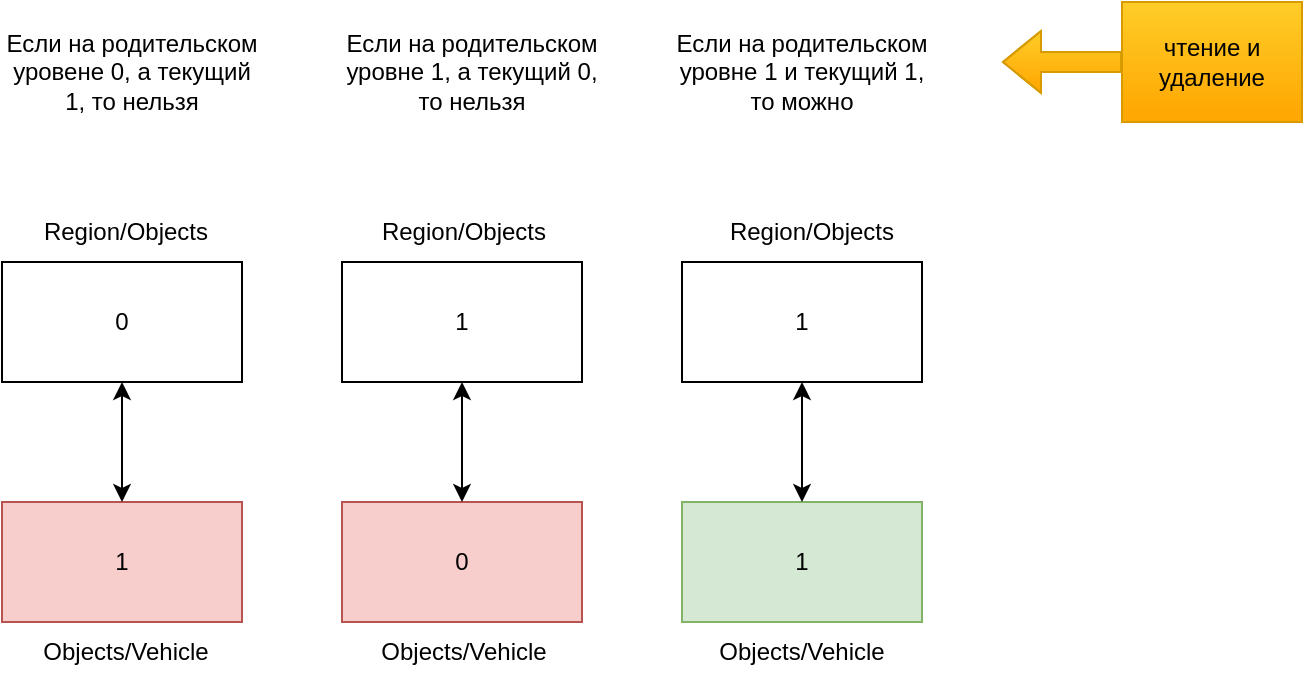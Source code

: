 <mxfile version="24.0.7" type="github">
  <diagram name="Страница — 1" id="iKRGOs-kZH4LMtyvEoL7">
    <mxGraphModel dx="1195" dy="653" grid="1" gridSize="10" guides="1" tooltips="1" connect="1" arrows="1" fold="1" page="1" pageScale="1" pageWidth="827" pageHeight="1169" math="0" shadow="0">
      <root>
        <mxCell id="0" />
        <mxCell id="1" parent="0" />
        <mxCell id="6E6YvKyOXuB3MpSZR_gs-1" value="0" style="rounded=0;whiteSpace=wrap;html=1;" vertex="1" parent="1">
          <mxGeometry x="110" y="170" width="120" height="60" as="geometry" />
        </mxCell>
        <mxCell id="6E6YvKyOXuB3MpSZR_gs-2" value="1" style="rounded=0;whiteSpace=wrap;html=1;fillColor=#f8cecc;strokeColor=#b85450;" vertex="1" parent="1">
          <mxGeometry x="110" y="290" width="120" height="60" as="geometry" />
        </mxCell>
        <mxCell id="6E6YvKyOXuB3MpSZR_gs-3" value="" style="endArrow=classic;startArrow=classic;html=1;rounded=0;entryX=0.5;entryY=1;entryDx=0;entryDy=0;" edge="1" parent="1" source="6E6YvKyOXuB3MpSZR_gs-2" target="6E6YvKyOXuB3MpSZR_gs-1">
          <mxGeometry width="50" height="50" relative="1" as="geometry">
            <mxPoint x="440" y="420" as="sourcePoint" />
            <mxPoint x="490" y="370" as="targetPoint" />
          </mxGeometry>
        </mxCell>
        <mxCell id="6E6YvKyOXuB3MpSZR_gs-6" value="1" style="rounded=0;whiteSpace=wrap;html=1;" vertex="1" parent="1">
          <mxGeometry x="280" y="170" width="120" height="60" as="geometry" />
        </mxCell>
        <mxCell id="6E6YvKyOXuB3MpSZR_gs-7" value="0" style="rounded=0;whiteSpace=wrap;html=1;fillColor=#f8cecc;strokeColor=#b85450;" vertex="1" parent="1">
          <mxGeometry x="280" y="290" width="120" height="60" as="geometry" />
        </mxCell>
        <mxCell id="6E6YvKyOXuB3MpSZR_gs-8" value="" style="endArrow=classic;startArrow=classic;html=1;rounded=0;entryX=0.5;entryY=1;entryDx=0;entryDy=0;" edge="1" source="6E6YvKyOXuB3MpSZR_gs-7" target="6E6YvKyOXuB3MpSZR_gs-6" parent="1">
          <mxGeometry width="50" height="50" relative="1" as="geometry">
            <mxPoint x="610" y="420" as="sourcePoint" />
            <mxPoint x="660" y="370" as="targetPoint" />
          </mxGeometry>
        </mxCell>
        <mxCell id="6E6YvKyOXuB3MpSZR_gs-9" value="1" style="rounded=0;whiteSpace=wrap;html=1;" vertex="1" parent="1">
          <mxGeometry x="450" y="170" width="120" height="60" as="geometry" />
        </mxCell>
        <mxCell id="6E6YvKyOXuB3MpSZR_gs-10" value="1" style="rounded=0;whiteSpace=wrap;html=1;fillColor=#d5e8d4;strokeColor=#82b366;" vertex="1" parent="1">
          <mxGeometry x="450" y="290" width="120" height="60" as="geometry" />
        </mxCell>
        <mxCell id="6E6YvKyOXuB3MpSZR_gs-11" value="" style="endArrow=classic;startArrow=classic;html=1;rounded=0;entryX=0.5;entryY=1;entryDx=0;entryDy=0;" edge="1" source="6E6YvKyOXuB3MpSZR_gs-10" target="6E6YvKyOXuB3MpSZR_gs-9" parent="1">
          <mxGeometry width="50" height="50" relative="1" as="geometry">
            <mxPoint x="780" y="420" as="sourcePoint" />
            <mxPoint x="830" y="370" as="targetPoint" />
          </mxGeometry>
        </mxCell>
        <mxCell id="6E6YvKyOXuB3MpSZR_gs-26" value="чтение и удаление" style="rounded=0;whiteSpace=wrap;html=1;align=center;fillColor=#ffcd28;strokeColor=#d79b00;gradientColor=#ffa500;" vertex="1" parent="1">
          <mxGeometry x="670" y="40" width="90" height="60" as="geometry" />
        </mxCell>
        <mxCell id="6E6YvKyOXuB3MpSZR_gs-27" value="" style="shape=flexArrow;endArrow=classic;html=1;rounded=0;exitX=0;exitY=0.5;exitDx=0;exitDy=0;fillColor=#ffcd28;gradientColor=#ffa500;strokeColor=#d79b00;" edge="1" parent="1" source="6E6YvKyOXuB3MpSZR_gs-26">
          <mxGeometry width="50" height="50" relative="1" as="geometry">
            <mxPoint x="410" y="240" as="sourcePoint" />
            <mxPoint x="610" y="70" as="targetPoint" />
            <Array as="points">
              <mxPoint x="630" y="70" />
            </Array>
          </mxGeometry>
        </mxCell>
        <mxCell id="6E6YvKyOXuB3MpSZR_gs-28" value="Если на родительском уровене 0, а текущий 1, то нельзя" style="text;html=1;align=center;verticalAlign=middle;whiteSpace=wrap;rounded=0;" vertex="1" parent="1">
          <mxGeometry x="110" y="60" width="130" height="30" as="geometry" />
        </mxCell>
        <mxCell id="6E6YvKyOXuB3MpSZR_gs-29" value="Если на родительском уровне 1, а текущий 0, то нельзя" style="text;html=1;align=center;verticalAlign=middle;whiteSpace=wrap;rounded=0;" vertex="1" parent="1">
          <mxGeometry x="280" y="60" width="130" height="30" as="geometry" />
        </mxCell>
        <mxCell id="6E6YvKyOXuB3MpSZR_gs-30" value="Если на родительском уровне 1 и текущий 1, то можно" style="text;html=1;align=center;verticalAlign=middle;whiteSpace=wrap;rounded=0;" vertex="1" parent="1">
          <mxGeometry x="445" y="60" width="130" height="30" as="geometry" />
        </mxCell>
        <mxCell id="6E6YvKyOXuB3MpSZR_gs-31" value="Region/Objects" style="text;html=1;align=center;verticalAlign=middle;whiteSpace=wrap;rounded=0;" vertex="1" parent="1">
          <mxGeometry x="460" y="140" width="110" height="30" as="geometry" />
        </mxCell>
        <mxCell id="6E6YvKyOXuB3MpSZR_gs-32" value="Region/Objects" style="text;html=1;align=center;verticalAlign=middle;whiteSpace=wrap;rounded=0;" vertex="1" parent="1">
          <mxGeometry x="286" y="140" width="110" height="30" as="geometry" />
        </mxCell>
        <mxCell id="6E6YvKyOXuB3MpSZR_gs-33" value="Region/Objects" style="text;html=1;align=center;verticalAlign=middle;whiteSpace=wrap;rounded=0;" vertex="1" parent="1">
          <mxGeometry x="117" y="140" width="110" height="30" as="geometry" />
        </mxCell>
        <mxCell id="6E6YvKyOXuB3MpSZR_gs-34" value="Objects/Vehicle" style="text;html=1;align=center;verticalAlign=middle;whiteSpace=wrap;rounded=0;" vertex="1" parent="1">
          <mxGeometry x="117" y="350" width="110" height="30" as="geometry" />
        </mxCell>
        <mxCell id="6E6YvKyOXuB3MpSZR_gs-35" value="Objects/Vehicle" style="text;html=1;align=center;verticalAlign=middle;whiteSpace=wrap;rounded=0;" vertex="1" parent="1">
          <mxGeometry x="286" y="350" width="110" height="30" as="geometry" />
        </mxCell>
        <mxCell id="6E6YvKyOXuB3MpSZR_gs-36" value="Objects/Vehicle" style="text;html=1;align=center;verticalAlign=middle;whiteSpace=wrap;rounded=0;" vertex="1" parent="1">
          <mxGeometry x="455" y="350" width="110" height="30" as="geometry" />
        </mxCell>
      </root>
    </mxGraphModel>
  </diagram>
</mxfile>
